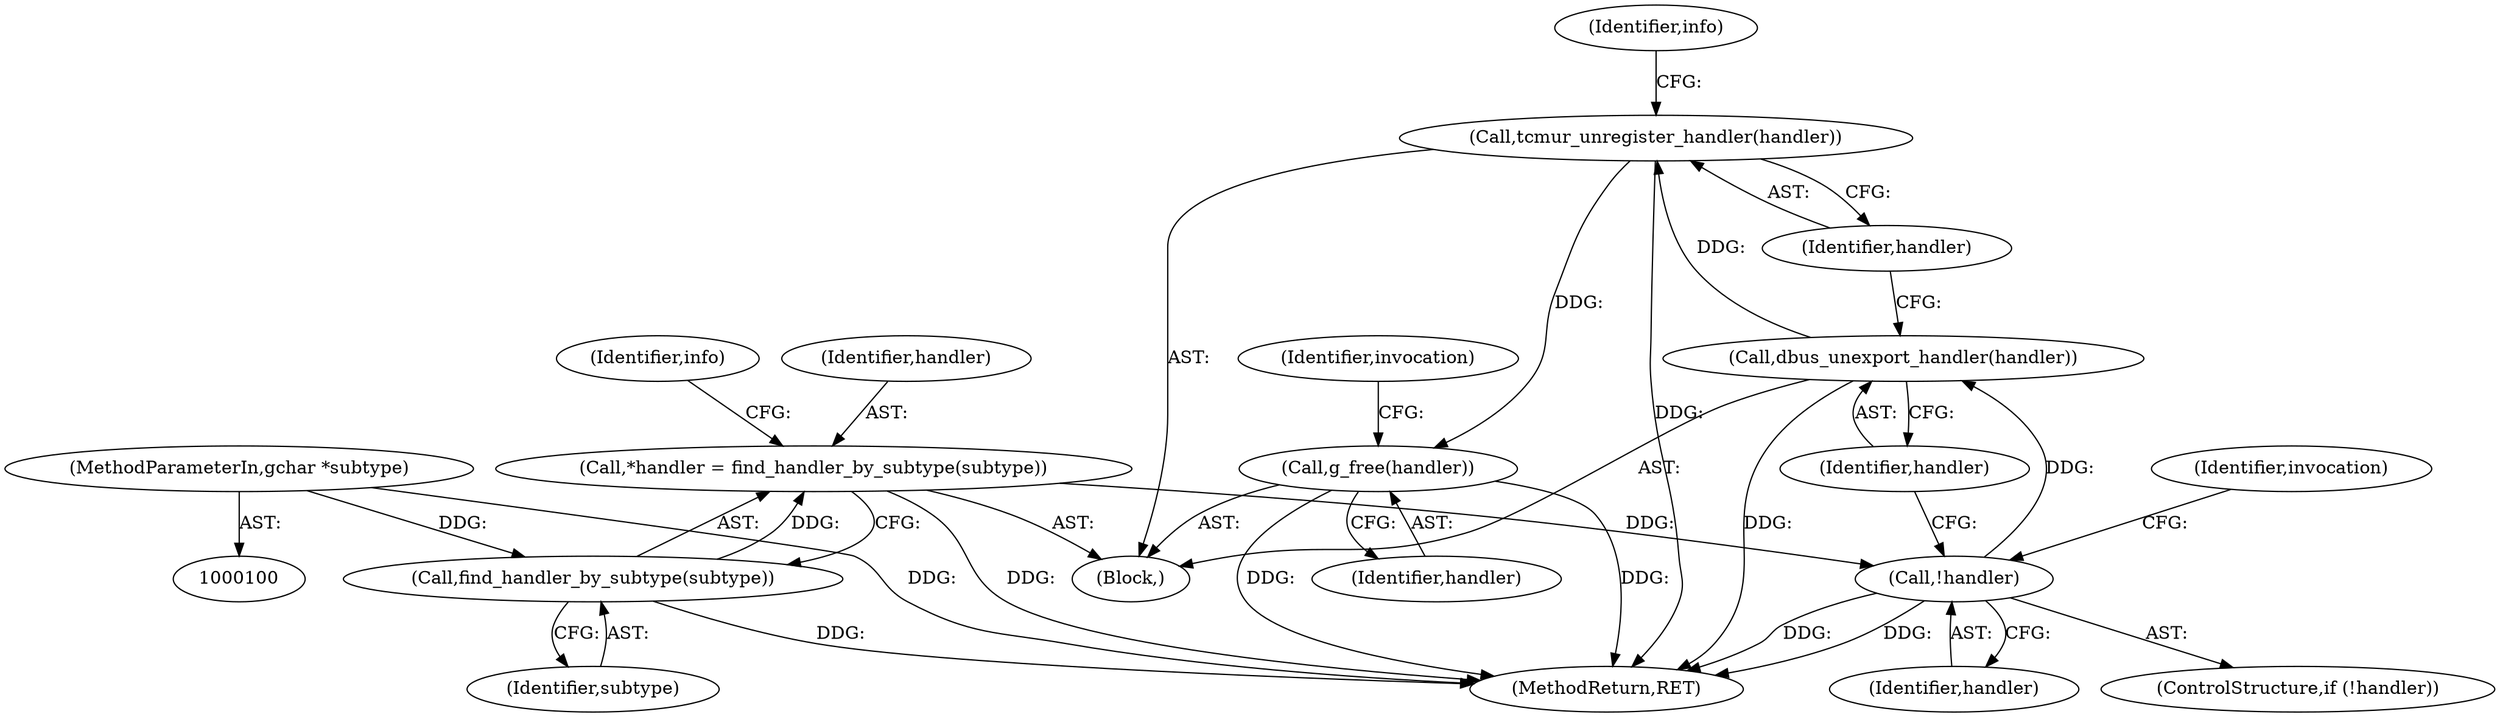 digraph "0_tcmu-runner_e2d953050766ac538615a811c64b34358614edce@API" {
"1000139" [label="(Call,g_free(handler))"];
"1000131" [label="(Call,tcmur_unregister_handler(handler))"];
"1000129" [label="(Call,dbus_unexport_handler(handler))"];
"1000118" [label="(Call,!handler)"];
"1000107" [label="(Call,*handler = find_handler_by_subtype(subtype))"];
"1000109" [label="(Call,find_handler_by_subtype(subtype))"];
"1000103" [label="(MethodParameterIn,gchar *subtype)"];
"1000108" [label="(Identifier,handler)"];
"1000105" [label="(Block,)"];
"1000131" [label="(Call,tcmur_unregister_handler(handler))"];
"1000118" [label="(Call,!handler)"];
"1000129" [label="(Call,dbus_unexport_handler(handler))"];
"1000107" [label="(Call,*handler = find_handler_by_subtype(subtype))"];
"1000149" [label="(MethodReturn,RET)"];
"1000142" [label="(Identifier,invocation)"];
"1000110" [label="(Identifier,subtype)"];
"1000140" [label="(Identifier,handler)"];
"1000119" [label="(Identifier,handler)"];
"1000130" [label="(Identifier,handler)"];
"1000135" [label="(Identifier,info)"];
"1000117" [label="(ControlStructure,if (!handler))"];
"1000122" [label="(Identifier,invocation)"];
"1000109" [label="(Call,find_handler_by_subtype(subtype))"];
"1000103" [label="(MethodParameterIn,gchar *subtype)"];
"1000139" [label="(Call,g_free(handler))"];
"1000132" [label="(Identifier,handler)"];
"1000113" [label="(Identifier,info)"];
"1000139" -> "1000105"  [label="AST: "];
"1000139" -> "1000140"  [label="CFG: "];
"1000140" -> "1000139"  [label="AST: "];
"1000142" -> "1000139"  [label="CFG: "];
"1000139" -> "1000149"  [label="DDG: "];
"1000139" -> "1000149"  [label="DDG: "];
"1000131" -> "1000139"  [label="DDG: "];
"1000131" -> "1000105"  [label="AST: "];
"1000131" -> "1000132"  [label="CFG: "];
"1000132" -> "1000131"  [label="AST: "];
"1000135" -> "1000131"  [label="CFG: "];
"1000131" -> "1000149"  [label="DDG: "];
"1000129" -> "1000131"  [label="DDG: "];
"1000129" -> "1000105"  [label="AST: "];
"1000129" -> "1000130"  [label="CFG: "];
"1000130" -> "1000129"  [label="AST: "];
"1000132" -> "1000129"  [label="CFG: "];
"1000129" -> "1000149"  [label="DDG: "];
"1000118" -> "1000129"  [label="DDG: "];
"1000118" -> "1000117"  [label="AST: "];
"1000118" -> "1000119"  [label="CFG: "];
"1000119" -> "1000118"  [label="AST: "];
"1000122" -> "1000118"  [label="CFG: "];
"1000130" -> "1000118"  [label="CFG: "];
"1000118" -> "1000149"  [label="DDG: "];
"1000118" -> "1000149"  [label="DDG: "];
"1000107" -> "1000118"  [label="DDG: "];
"1000107" -> "1000105"  [label="AST: "];
"1000107" -> "1000109"  [label="CFG: "];
"1000108" -> "1000107"  [label="AST: "];
"1000109" -> "1000107"  [label="AST: "];
"1000113" -> "1000107"  [label="CFG: "];
"1000107" -> "1000149"  [label="DDG: "];
"1000109" -> "1000107"  [label="DDG: "];
"1000109" -> "1000110"  [label="CFG: "];
"1000110" -> "1000109"  [label="AST: "];
"1000109" -> "1000149"  [label="DDG: "];
"1000103" -> "1000109"  [label="DDG: "];
"1000103" -> "1000100"  [label="AST: "];
"1000103" -> "1000149"  [label="DDG: "];
}
